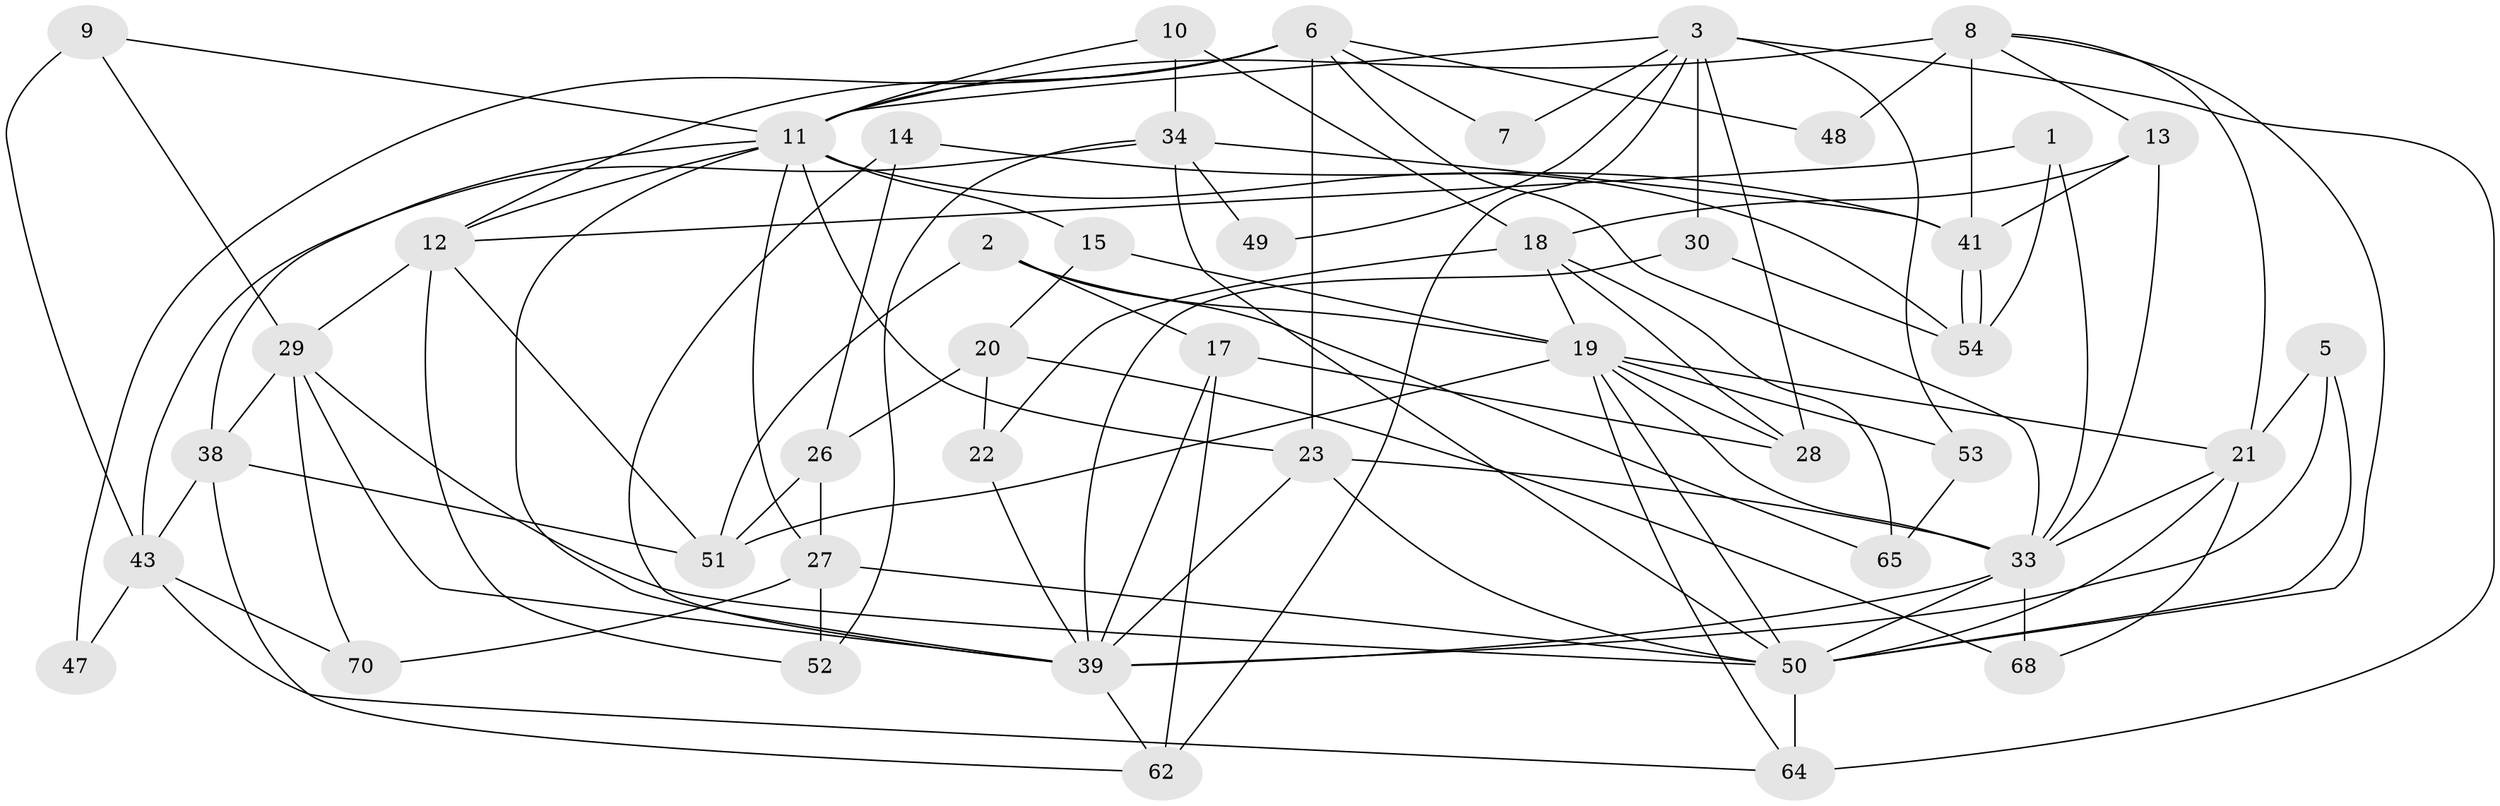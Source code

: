 // original degree distribution, {3: 0.2714285714285714, 2: 0.12857142857142856, 5: 0.07142857142857142, 6: 0.11428571428571428, 7: 0.014285714285714285, 8: 0.02857142857142857, 4: 0.35714285714285715, 9: 0.014285714285714285}
// Generated by graph-tools (version 1.1) at 2025/41/03/06/25 10:41:55]
// undirected, 45 vertices, 109 edges
graph export_dot {
graph [start="1"]
  node [color=gray90,style=filled];
  1;
  2 [super="+42"];
  3 [super="+4"];
  5 [super="+63"];
  6 [super="+66"];
  7;
  8 [super="+16"];
  9;
  10;
  11 [super="+44"];
  12 [super="+25"];
  13;
  14;
  15;
  17;
  18 [super="+32"];
  19 [super="+24"];
  20 [super="+31"];
  21 [super="+37"];
  22 [super="+35"];
  23 [super="+60"];
  26 [super="+58"];
  27 [super="+46"];
  28;
  29 [super="+69"];
  30;
  33 [super="+36"];
  34 [super="+40"];
  38 [super="+56"];
  39 [super="+45"];
  41 [super="+67"];
  43 [super="+55"];
  47;
  48;
  49;
  50 [super="+57"];
  51 [super="+61"];
  52;
  53;
  54 [super="+59"];
  62;
  64;
  65;
  68;
  70;
  1 -- 33;
  1 -- 12;
  1 -- 54;
  2 -- 17;
  2 -- 65;
  2 -- 19;
  2 -- 51;
  3 -- 28;
  3 -- 64 [weight=2];
  3 -- 53;
  3 -- 62;
  3 -- 49;
  3 -- 7;
  3 -- 11;
  3 -- 30;
  5 -- 21;
  5 -- 39;
  5 -- 50;
  6 -- 23;
  6 -- 7;
  6 -- 47;
  6 -- 48;
  6 -- 11;
  6 -- 12;
  6 -- 33;
  8 -- 13;
  8 -- 21;
  8 -- 48;
  8 -- 41 [weight=2];
  8 -- 50;
  8 -- 11;
  9 -- 43;
  9 -- 11;
  9 -- 29;
  10 -- 11;
  10 -- 18;
  10 -- 34;
  11 -- 15;
  11 -- 38;
  11 -- 23;
  11 -- 12;
  11 -- 39;
  11 -- 54;
  11 -- 27;
  12 -- 52;
  12 -- 29;
  12 -- 51;
  13 -- 41;
  13 -- 33;
  13 -- 18;
  14 -- 26;
  14 -- 41;
  14 -- 39;
  15 -- 20;
  15 -- 19;
  17 -- 28;
  17 -- 62;
  17 -- 39;
  18 -- 65;
  18 -- 22;
  18 -- 19;
  18 -- 28;
  19 -- 51;
  19 -- 28;
  19 -- 53;
  19 -- 21;
  19 -- 33;
  19 -- 64;
  19 -- 50;
  20 -- 26;
  20 -- 22 [weight=2];
  20 -- 68;
  21 -- 33;
  21 -- 50 [weight=2];
  21 -- 68;
  22 -- 39;
  23 -- 39;
  23 -- 33;
  23 -- 50;
  26 -- 51 [weight=2];
  26 -- 27;
  27 -- 50;
  27 -- 70;
  27 -- 52;
  29 -- 39;
  29 -- 38;
  29 -- 70;
  29 -- 50;
  30 -- 39;
  30 -- 54;
  33 -- 68;
  33 -- 39;
  33 -- 50;
  34 -- 52;
  34 -- 41;
  34 -- 49;
  34 -- 43;
  34 -- 50;
  38 -- 43 [weight=2];
  38 -- 62;
  38 -- 51;
  39 -- 62;
  41 -- 54;
  41 -- 54;
  43 -- 47;
  43 -- 64;
  43 -- 70;
  50 -- 64;
  53 -- 65;
}
